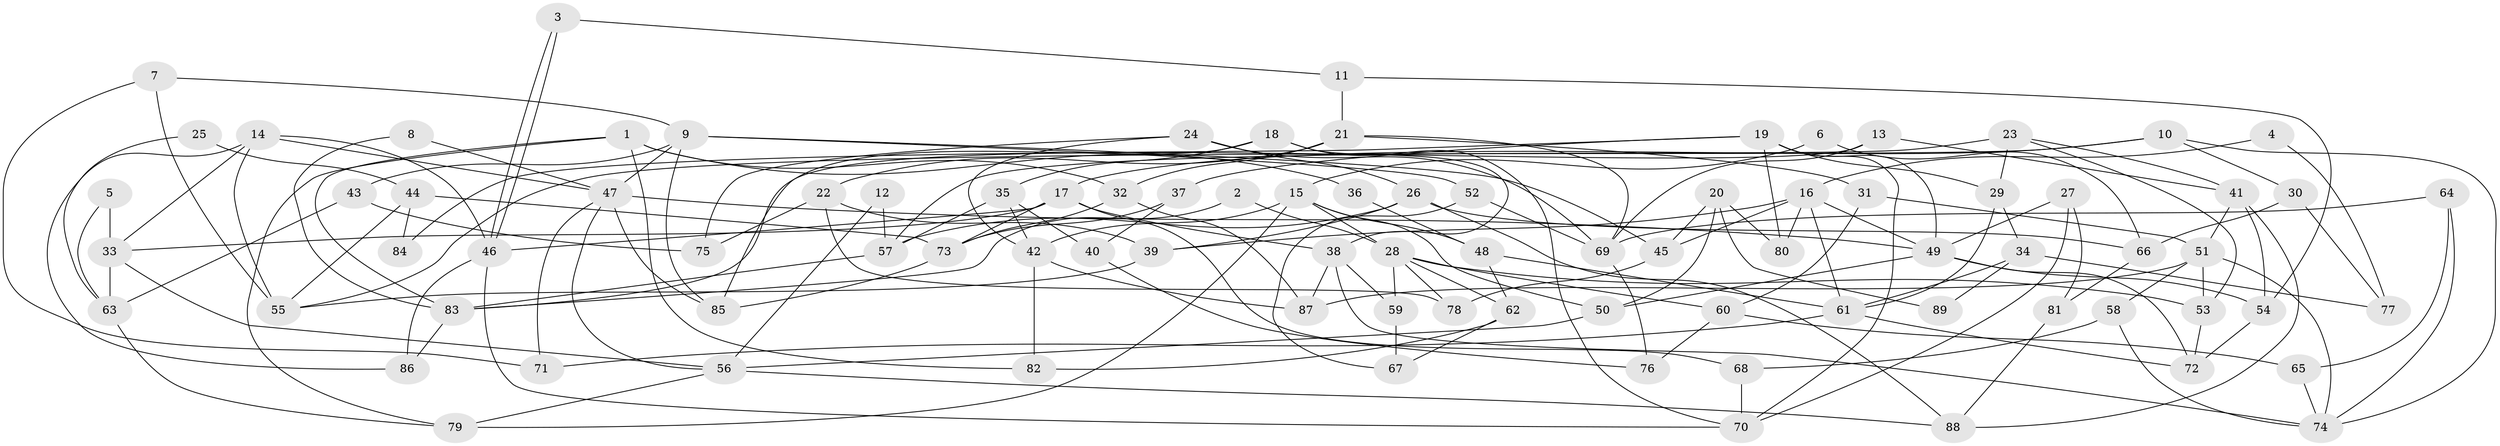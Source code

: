 // Generated by graph-tools (version 1.1) at 2025/50/03/09/25 04:50:29]
// undirected, 89 vertices, 178 edges
graph export_dot {
graph [start="1"]
  node [color=gray90,style=filled];
  1;
  2;
  3;
  4;
  5;
  6;
  7;
  8;
  9;
  10;
  11;
  12;
  13;
  14;
  15;
  16;
  17;
  18;
  19;
  20;
  21;
  22;
  23;
  24;
  25;
  26;
  27;
  28;
  29;
  30;
  31;
  32;
  33;
  34;
  35;
  36;
  37;
  38;
  39;
  40;
  41;
  42;
  43;
  44;
  45;
  46;
  47;
  48;
  49;
  50;
  51;
  52;
  53;
  54;
  55;
  56;
  57;
  58;
  59;
  60;
  61;
  62;
  63;
  64;
  65;
  66;
  67;
  68;
  69;
  70;
  71;
  72;
  73;
  74;
  75;
  76;
  77;
  78;
  79;
  80;
  81;
  82;
  83;
  84;
  85;
  86;
  87;
  88;
  89;
  1 -- 32;
  1 -- 82;
  1 -- 36;
  1 -- 79;
  1 -- 83;
  2 -- 28;
  2 -- 83;
  3 -- 46;
  3 -- 46;
  3 -- 11;
  4 -- 77;
  4 -- 16;
  5 -- 33;
  5 -- 63;
  6 -- 15;
  6 -- 66;
  7 -- 55;
  7 -- 9;
  7 -- 71;
  8 -- 47;
  8 -- 83;
  9 -- 47;
  9 -- 85;
  9 -- 43;
  9 -- 45;
  9 -- 52;
  10 -- 74;
  10 -- 17;
  10 -- 30;
  10 -- 55;
  11 -- 21;
  11 -- 54;
  12 -- 57;
  12 -- 56;
  13 -- 69;
  13 -- 41;
  13 -- 83;
  14 -- 46;
  14 -- 47;
  14 -- 33;
  14 -- 55;
  14 -- 86;
  15 -- 42;
  15 -- 79;
  15 -- 28;
  15 -- 48;
  15 -- 50;
  16 -- 61;
  16 -- 49;
  16 -- 39;
  16 -- 45;
  16 -- 80;
  17 -- 33;
  17 -- 46;
  17 -- 38;
  17 -- 68;
  17 -- 73;
  18 -- 85;
  18 -- 70;
  18 -- 35;
  18 -- 38;
  19 -- 49;
  19 -- 29;
  19 -- 37;
  19 -- 70;
  19 -- 80;
  19 -- 84;
  20 -- 45;
  20 -- 80;
  20 -- 50;
  20 -- 89;
  21 -- 22;
  21 -- 31;
  21 -- 32;
  21 -- 69;
  22 -- 39;
  22 -- 78;
  22 -- 75;
  23 -- 53;
  23 -- 57;
  23 -- 29;
  23 -- 41;
  24 -- 69;
  24 -- 42;
  24 -- 26;
  24 -- 75;
  25 -- 44;
  25 -- 63;
  26 -- 39;
  26 -- 57;
  26 -- 66;
  26 -- 88;
  27 -- 70;
  27 -- 49;
  27 -- 81;
  28 -- 53;
  28 -- 59;
  28 -- 60;
  28 -- 62;
  28 -- 78;
  29 -- 61;
  29 -- 34;
  30 -- 66;
  30 -- 77;
  31 -- 51;
  31 -- 60;
  32 -- 87;
  32 -- 73;
  33 -- 56;
  33 -- 63;
  34 -- 61;
  34 -- 77;
  34 -- 89;
  35 -- 57;
  35 -- 40;
  35 -- 42;
  36 -- 48;
  37 -- 73;
  37 -- 40;
  38 -- 59;
  38 -- 74;
  38 -- 87;
  39 -- 55;
  40 -- 76;
  41 -- 88;
  41 -- 51;
  41 -- 54;
  42 -- 87;
  42 -- 82;
  43 -- 75;
  43 -- 63;
  44 -- 55;
  44 -- 73;
  44 -- 84;
  45 -- 78;
  46 -- 86;
  46 -- 70;
  47 -- 49;
  47 -- 56;
  47 -- 71;
  47 -- 85;
  48 -- 62;
  48 -- 61;
  49 -- 50;
  49 -- 54;
  49 -- 72;
  50 -- 56;
  51 -- 58;
  51 -- 53;
  51 -- 74;
  51 -- 87;
  52 -- 69;
  52 -- 67;
  53 -- 72;
  54 -- 72;
  56 -- 79;
  56 -- 88;
  57 -- 83;
  58 -- 68;
  58 -- 74;
  59 -- 67;
  60 -- 65;
  60 -- 76;
  61 -- 71;
  61 -- 72;
  62 -- 67;
  62 -- 82;
  63 -- 79;
  64 -- 74;
  64 -- 69;
  64 -- 65;
  65 -- 74;
  66 -- 81;
  68 -- 70;
  69 -- 76;
  73 -- 85;
  81 -- 88;
  83 -- 86;
}

